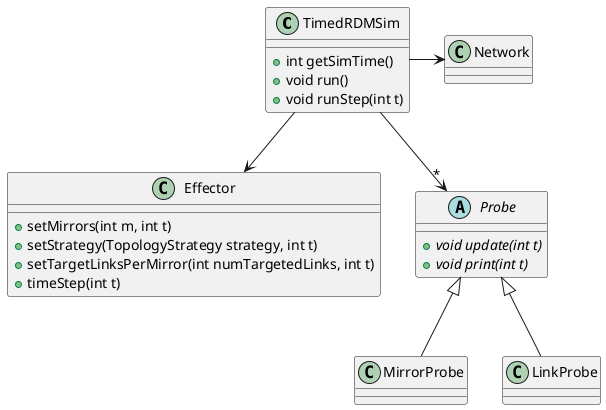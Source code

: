 @startuml
class TimedRDMSim
{
  + int getSimTime()
  + void run()
  + void runStep(int t)
}

class Effector
{
  + setMirrors(int m, int t)
  + setStrategy(TopologyStrategy strategy, int t)
  + setTargetLinksPerMirror(int numTargetedLinks, int t)
  + timeStep(int t)
}


class Network

abstract class Probe
{
  + {abstract} void update(int t)
  + {abstract} void print(int t)
}

class MirrorProbe

class LinkProbe

TimedRDMSim --> Effector
TimedRDMSim --> "*" Probe

Probe <|-- MirrorProbe
Probe <|-- LinkProbe

TimedRDMSim -> Network
@enduml